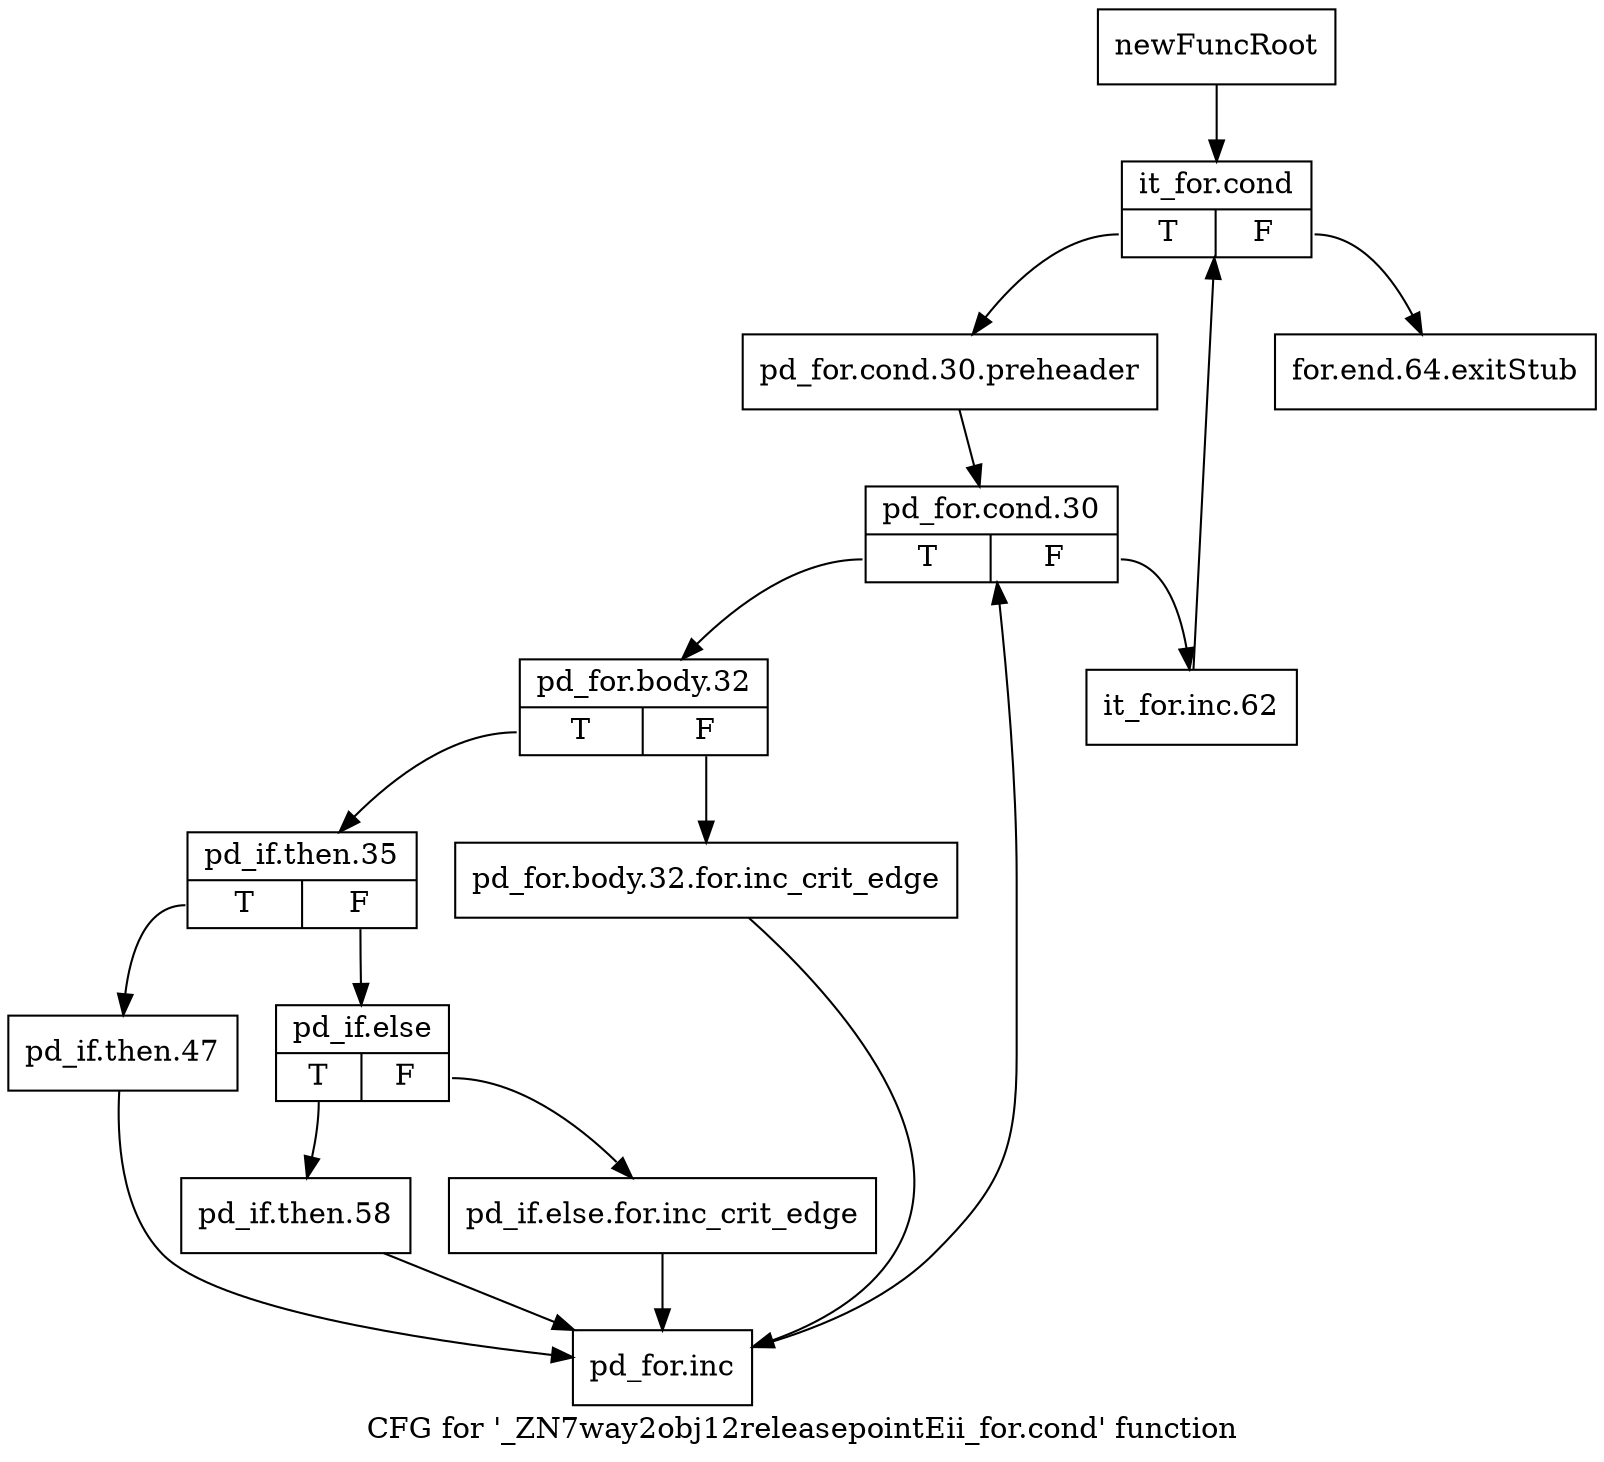 digraph "CFG for '_ZN7way2obj12releasepointEii_for.cond' function" {
	label="CFG for '_ZN7way2obj12releasepointEii_for.cond' function";

	Node0x24667e0 [shape=record,label="{newFuncRoot}"];
	Node0x24667e0 -> Node0x2466880;
	Node0x2466830 [shape=record,label="{for.end.64.exitStub}"];
	Node0x2466880 [shape=record,label="{it_for.cond|{<s0>T|<s1>F}}"];
	Node0x2466880:s0 -> Node0x24668d0;
	Node0x2466880:s1 -> Node0x2466830;
	Node0x24668d0 [shape=record,label="{pd_for.cond.30.preheader}"];
	Node0x24668d0 -> Node0x2466920;
	Node0x2466920 [shape=record,label="{pd_for.cond.30|{<s0>T|<s1>F}}"];
	Node0x2466920:s0 -> Node0x24669c0;
	Node0x2466920:s1 -> Node0x2466970;
	Node0x2466970 [shape=record,label="{it_for.inc.62}"];
	Node0x2466970 -> Node0x2466880;
	Node0x24669c0 [shape=record,label="{pd_for.body.32|{<s0>T|<s1>F}}"];
	Node0x24669c0:s0 -> Node0x2466a60;
	Node0x24669c0:s1 -> Node0x2466a10;
	Node0x2466a10 [shape=record,label="{pd_for.body.32.for.inc_crit_edge}"];
	Node0x2466a10 -> Node0x2466bf0;
	Node0x2466a60 [shape=record,label="{pd_if.then.35|{<s0>T|<s1>F}}"];
	Node0x2466a60:s0 -> Node0x2466ba0;
	Node0x2466a60:s1 -> Node0x2466ab0;
	Node0x2466ab0 [shape=record,label="{pd_if.else|{<s0>T|<s1>F}}"];
	Node0x2466ab0:s0 -> Node0x2466b50;
	Node0x2466ab0:s1 -> Node0x2466b00;
	Node0x2466b00 [shape=record,label="{pd_if.else.for.inc_crit_edge}"];
	Node0x2466b00 -> Node0x2466bf0;
	Node0x2466b50 [shape=record,label="{pd_if.then.58}"];
	Node0x2466b50 -> Node0x2466bf0;
	Node0x2466ba0 [shape=record,label="{pd_if.then.47}"];
	Node0x2466ba0 -> Node0x2466bf0;
	Node0x2466bf0 [shape=record,label="{pd_for.inc}"];
	Node0x2466bf0 -> Node0x2466920;
}
